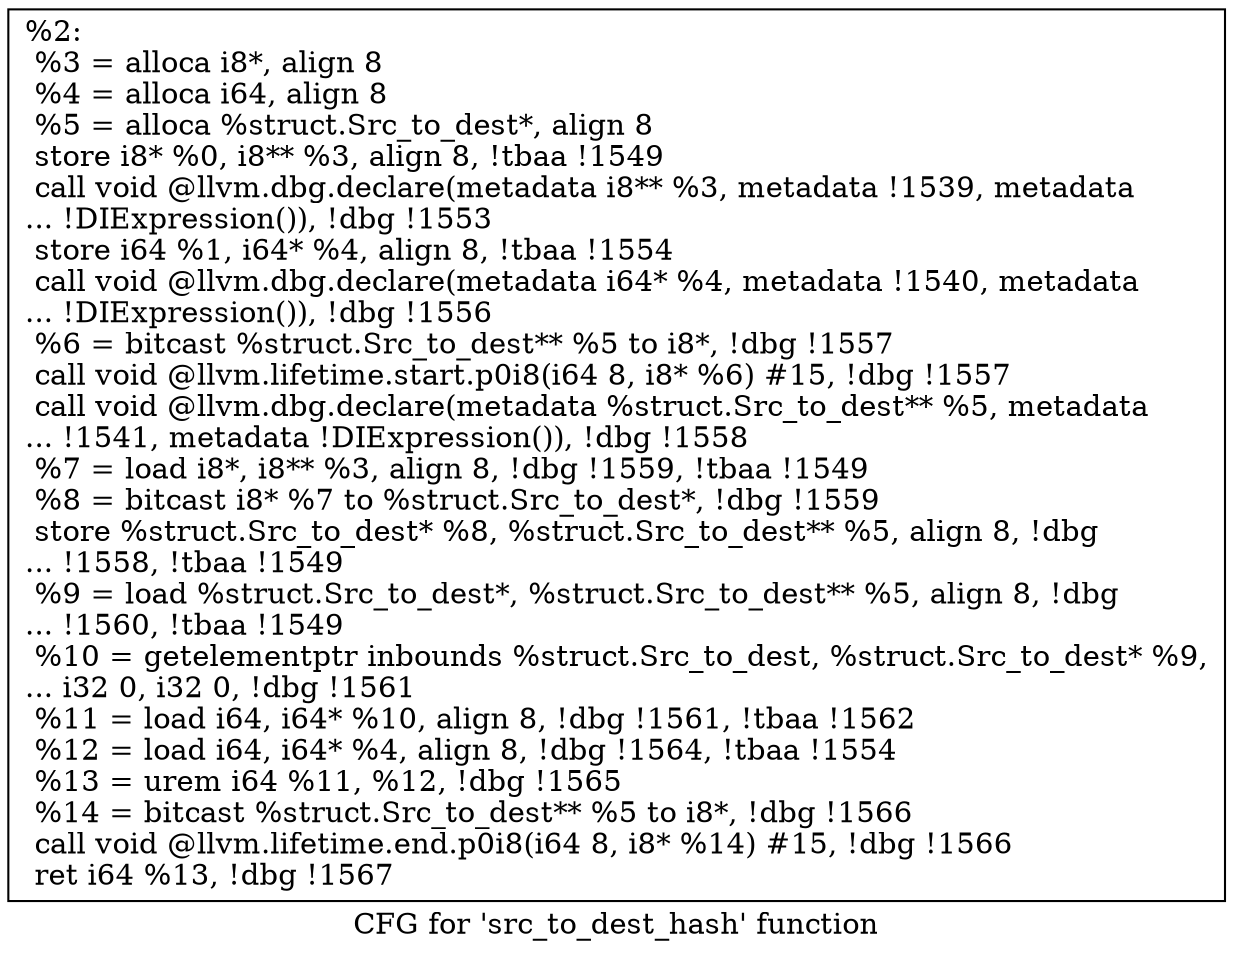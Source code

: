 digraph "CFG for 'src_to_dest_hash' function" {
	label="CFG for 'src_to_dest_hash' function";

	Node0x28b3cd0 [shape=record,label="{%2:\l  %3 = alloca i8*, align 8\l  %4 = alloca i64, align 8\l  %5 = alloca %struct.Src_to_dest*, align 8\l  store i8* %0, i8** %3, align 8, !tbaa !1549\l  call void @llvm.dbg.declare(metadata i8** %3, metadata !1539, metadata\l... !DIExpression()), !dbg !1553\l  store i64 %1, i64* %4, align 8, !tbaa !1554\l  call void @llvm.dbg.declare(metadata i64* %4, metadata !1540, metadata\l... !DIExpression()), !dbg !1556\l  %6 = bitcast %struct.Src_to_dest** %5 to i8*, !dbg !1557\l  call void @llvm.lifetime.start.p0i8(i64 8, i8* %6) #15, !dbg !1557\l  call void @llvm.dbg.declare(metadata %struct.Src_to_dest** %5, metadata\l... !1541, metadata !DIExpression()), !dbg !1558\l  %7 = load i8*, i8** %3, align 8, !dbg !1559, !tbaa !1549\l  %8 = bitcast i8* %7 to %struct.Src_to_dest*, !dbg !1559\l  store %struct.Src_to_dest* %8, %struct.Src_to_dest** %5, align 8, !dbg\l... !1558, !tbaa !1549\l  %9 = load %struct.Src_to_dest*, %struct.Src_to_dest** %5, align 8, !dbg\l... !1560, !tbaa !1549\l  %10 = getelementptr inbounds %struct.Src_to_dest, %struct.Src_to_dest* %9,\l... i32 0, i32 0, !dbg !1561\l  %11 = load i64, i64* %10, align 8, !dbg !1561, !tbaa !1562\l  %12 = load i64, i64* %4, align 8, !dbg !1564, !tbaa !1554\l  %13 = urem i64 %11, %12, !dbg !1565\l  %14 = bitcast %struct.Src_to_dest** %5 to i8*, !dbg !1566\l  call void @llvm.lifetime.end.p0i8(i64 8, i8* %14) #15, !dbg !1566\l  ret i64 %13, !dbg !1567\l}"];
}
